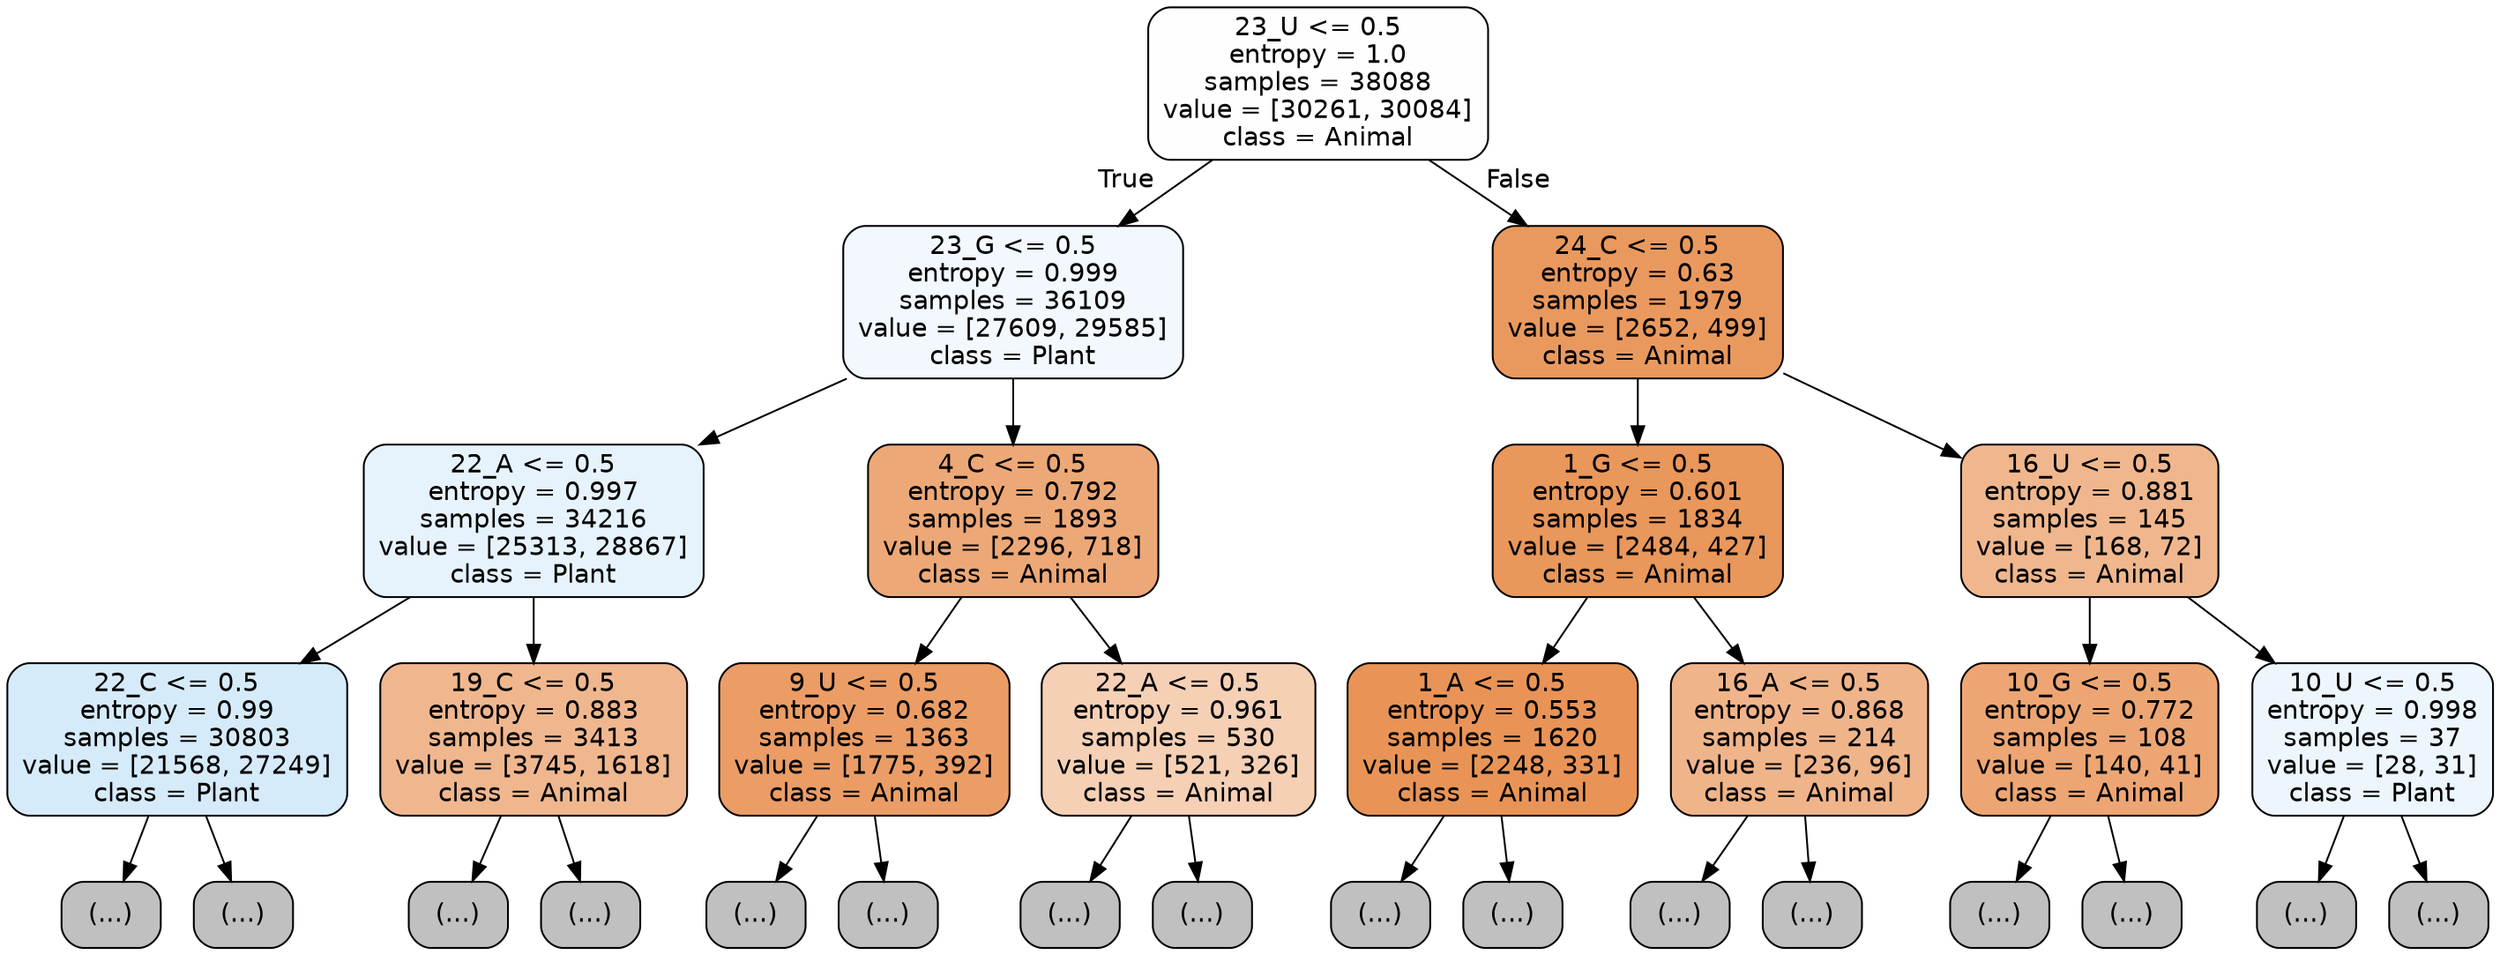 digraph Tree {
node [shape=box, style="filled, rounded", color="black", fontname="helvetica"] ;
edge [fontname="helvetica"] ;
0 [label="23_U <= 0.5\nentropy = 1.0\nsamples = 38088\nvalue = [30261, 30084]\nclass = Animal", fillcolor="#fffefe"] ;
1 [label="23_G <= 0.5\nentropy = 0.999\nsamples = 36109\nvalue = [27609, 29585]\nclass = Plant", fillcolor="#f2f8fd"] ;
0 -> 1 [labeldistance=2.5, labelangle=45, headlabel="True"] ;
2 [label="22_A <= 0.5\nentropy = 0.997\nsamples = 34216\nvalue = [25313, 28867]\nclass = Plant", fillcolor="#e7f3fc"] ;
1 -> 2 ;
3 [label="22_C <= 0.5\nentropy = 0.99\nsamples = 30803\nvalue = [21568, 27249]\nclass = Plant", fillcolor="#d6ebfa"] ;
2 -> 3 ;
4 [label="(...)", fillcolor="#C0C0C0"] ;
3 -> 4 ;
12103 [label="(...)", fillcolor="#C0C0C0"] ;
3 -> 12103 ;
13616 [label="19_C <= 0.5\nentropy = 0.883\nsamples = 3413\nvalue = [3745, 1618]\nclass = Animal", fillcolor="#f0b78f"] ;
2 -> 13616 ;
13617 [label="(...)", fillcolor="#C0C0C0"] ;
13616 -> 13617 ;
14774 [label="(...)", fillcolor="#C0C0C0"] ;
13616 -> 14774 ;
15191 [label="4_C <= 0.5\nentropy = 0.792\nsamples = 1893\nvalue = [2296, 718]\nclass = Animal", fillcolor="#eda877"] ;
1 -> 15191 ;
15192 [label="9_U <= 0.5\nentropy = 0.682\nsamples = 1363\nvalue = [1775, 392]\nclass = Animal", fillcolor="#eb9d65"] ;
15191 -> 15192 ;
15193 [label="(...)", fillcolor="#C0C0C0"] ;
15192 -> 15193 ;
15568 [label="(...)", fillcolor="#C0C0C0"] ;
15192 -> 15568 ;
15725 [label="22_A <= 0.5\nentropy = 0.961\nsamples = 530\nvalue = [521, 326]\nclass = Animal", fillcolor="#f5d0b5"] ;
15191 -> 15725 ;
15726 [label="(...)", fillcolor="#C0C0C0"] ;
15725 -> 15726 ;
15945 [label="(...)", fillcolor="#C0C0C0"] ;
15725 -> 15945 ;
15976 [label="24_C <= 0.5\nentropy = 0.63\nsamples = 1979\nvalue = [2652, 499]\nclass = Animal", fillcolor="#ea995e"] ;
0 -> 15976 [labeldistance=2.5, labelangle=-45, headlabel="False"] ;
15977 [label="1_G <= 0.5\nentropy = 0.601\nsamples = 1834\nvalue = [2484, 427]\nclass = Animal", fillcolor="#e9975b"] ;
15976 -> 15977 ;
15978 [label="1_A <= 0.5\nentropy = 0.553\nsamples = 1620\nvalue = [2248, 331]\nclass = Animal", fillcolor="#e99456"] ;
15977 -> 15978 ;
15979 [label="(...)", fillcolor="#C0C0C0"] ;
15978 -> 15979 ;
16306 [label="(...)", fillcolor="#C0C0C0"] ;
15978 -> 16306 ;
16485 [label="16_A <= 0.5\nentropy = 0.868\nsamples = 214\nvalue = [236, 96]\nclass = Animal", fillcolor="#f0b48a"] ;
15977 -> 16485 ;
16486 [label="(...)", fillcolor="#C0C0C0"] ;
16485 -> 16486 ;
16565 [label="(...)", fillcolor="#C0C0C0"] ;
16485 -> 16565 ;
16584 [label="16_U <= 0.5\nentropy = 0.881\nsamples = 145\nvalue = [168, 72]\nclass = Animal", fillcolor="#f0b78e"] ;
15976 -> 16584 ;
16585 [label="10_G <= 0.5\nentropy = 0.772\nsamples = 108\nvalue = [140, 41]\nclass = Animal", fillcolor="#eda673"] ;
16584 -> 16585 ;
16586 [label="(...)", fillcolor="#C0C0C0"] ;
16585 -> 16586 ;
16623 [label="(...)", fillcolor="#C0C0C0"] ;
16585 -> 16623 ;
16642 [label="10_U <= 0.5\nentropy = 0.998\nsamples = 37\nvalue = [28, 31]\nclass = Plant", fillcolor="#ecf6fc"] ;
16584 -> 16642 ;
16643 [label="(...)", fillcolor="#C0C0C0"] ;
16642 -> 16643 ;
16658 [label="(...)", fillcolor="#C0C0C0"] ;
16642 -> 16658 ;
}